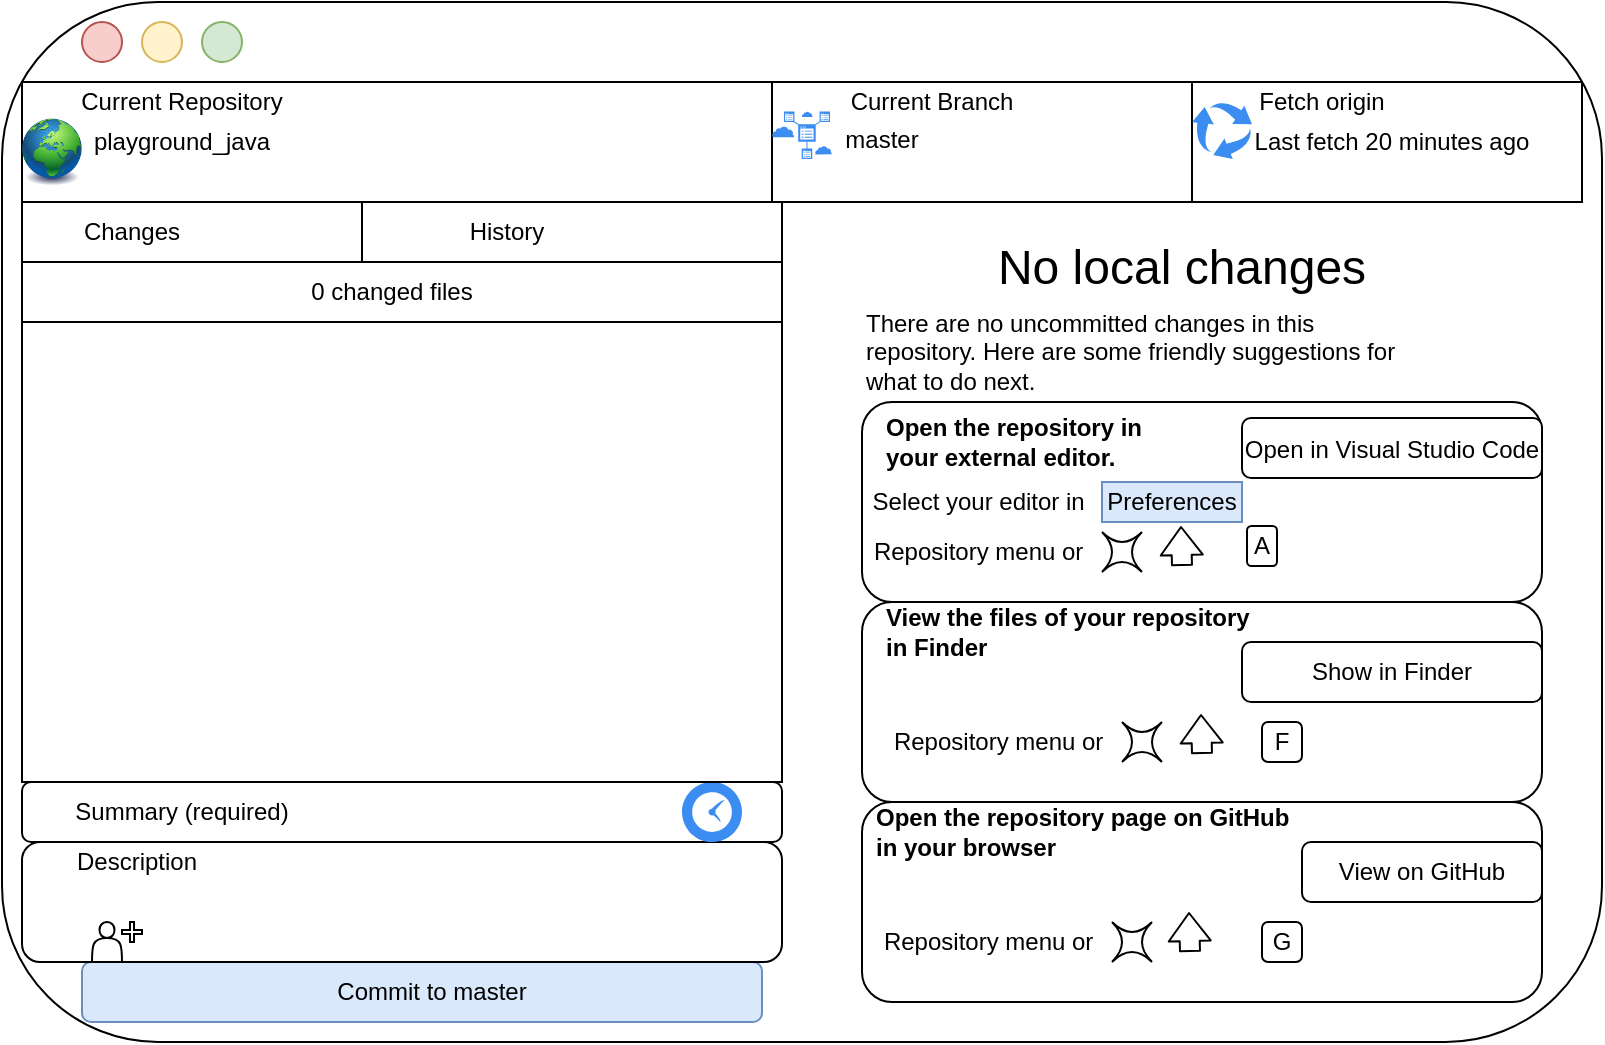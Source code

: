 <mxfile version="14.9.0" type="device"><diagram id="SrOLJHLdZmxqKcRP-JFX" name="Page-1"><mxGraphModel dx="1198" dy="737" grid="1" gridSize="10" guides="1" tooltips="1" connect="1" arrows="1" fold="1" page="1" pageScale="1" pageWidth="850" pageHeight="1100" math="0" shadow="0"><root><mxCell id="0"/><mxCell id="1" parent="0"/><mxCell id="EJ0LoRloFOHN9SJu5IJM-2" value="" style="rounded=1;whiteSpace=wrap;html=1;" vertex="1" parent="1"><mxGeometry x="40" y="40" width="800" height="520" as="geometry"/></mxCell><mxCell id="EJ0LoRloFOHN9SJu5IJM-3" value="" style="ellipse;whiteSpace=wrap;html=1;fillColor=#f8cecc;strokeColor=#b85450;" vertex="1" parent="1"><mxGeometry x="80" y="50" width="20" height="20" as="geometry"/></mxCell><mxCell id="EJ0LoRloFOHN9SJu5IJM-4" value="" style="ellipse;whiteSpace=wrap;html=1;fillColor=#fff2cc;strokeColor=#d6b656;" vertex="1" parent="1"><mxGeometry x="110" y="50" width="20" height="20" as="geometry"/></mxCell><mxCell id="EJ0LoRloFOHN9SJu5IJM-5" value="" style="ellipse;whiteSpace=wrap;html=1;fillColor=#d5e8d4;strokeColor=#82b366;" vertex="1" parent="1"><mxGeometry x="140" y="50" width="20" height="20" as="geometry"/></mxCell><mxCell id="EJ0LoRloFOHN9SJu5IJM-12" value="" style="rounded=0;whiteSpace=wrap;html=1;" vertex="1" parent="1"><mxGeometry x="50" y="80" width="780" height="60" as="geometry"/></mxCell><mxCell id="EJ0LoRloFOHN9SJu5IJM-7" value="Current Repository" style="text;html=1;strokeColor=none;fillColor=none;align=center;verticalAlign=middle;whiteSpace=wrap;rounded=0;" vertex="1" parent="1"><mxGeometry x="70" y="80" width="120" height="20" as="geometry"/></mxCell><mxCell id="EJ0LoRloFOHN9SJu5IJM-8" value="playground_java" style="text;html=1;strokeColor=none;fillColor=none;align=center;verticalAlign=middle;whiteSpace=wrap;rounded=0;" vertex="1" parent="1"><mxGeometry x="70" y="100" width="120" height="20" as="geometry"/></mxCell><mxCell id="EJ0LoRloFOHN9SJu5IJM-14" value="" style="rounded=0;whiteSpace=wrap;html=1;" vertex="1" parent="1"><mxGeometry x="425" y="80" width="210" height="60" as="geometry"/></mxCell><mxCell id="EJ0LoRloFOHN9SJu5IJM-15" value="Current Branch" style="text;html=1;strokeColor=none;fillColor=none;align=center;verticalAlign=middle;whiteSpace=wrap;rounded=0;" vertex="1" parent="1"><mxGeometry x="450" y="80" width="110" height="20" as="geometry"/></mxCell><mxCell id="EJ0LoRloFOHN9SJu5IJM-16" value="master" style="text;html=1;strokeColor=none;fillColor=none;align=center;verticalAlign=middle;whiteSpace=wrap;rounded=0;" vertex="1" parent="1"><mxGeometry x="460" y="98.5" width="40" height="20" as="geometry"/></mxCell><mxCell id="EJ0LoRloFOHN9SJu5IJM-17" value="Fetch origin" style="text;html=1;strokeColor=none;fillColor=none;align=center;verticalAlign=middle;whiteSpace=wrap;rounded=0;" vertex="1" parent="1"><mxGeometry x="660" y="80" width="80" height="20" as="geometry"/></mxCell><mxCell id="EJ0LoRloFOHN9SJu5IJM-18" value="Last fetch 20 minutes ago" style="text;html=1;strokeColor=none;fillColor=none;align=center;verticalAlign=middle;whiteSpace=wrap;rounded=0;" vertex="1" parent="1"><mxGeometry x="660" y="100" width="150" height="20" as="geometry"/></mxCell><mxCell id="EJ0LoRloFOHN9SJu5IJM-19" value="" style="image;html=1;image=img/lib/clip_art/general/Earth_globe_128x128.png" vertex="1" parent="1"><mxGeometry x="50" y="90" width="30" height="50" as="geometry"/></mxCell><mxCell id="EJ0LoRloFOHN9SJu5IJM-21" value="" style="html=1;aspect=fixed;strokeColor=none;shadow=0;align=center;verticalAlign=top;fillColor=#3B8DF1;shape=mxgraph.gcp2.arrow_cycle" vertex="1" parent="1"><mxGeometry x="635" y="90" width="30" height="28.5" as="geometry"/></mxCell><mxCell id="EJ0LoRloFOHN9SJu5IJM-22" value="" style="html=1;aspect=fixed;strokeColor=none;shadow=0;align=center;verticalAlign=top;fillColor=#3B8DF1;shape=mxgraph.gcp2.cloud_information" vertex="1" parent="1"><mxGeometry x="425" y="94.8" width="30" height="23.7" as="geometry"/></mxCell><mxCell id="EJ0LoRloFOHN9SJu5IJM-23" value="" style="rounded=0;whiteSpace=wrap;html=1;" vertex="1" parent="1"><mxGeometry x="50" y="140" width="380" height="30" as="geometry"/></mxCell><mxCell id="EJ0LoRloFOHN9SJu5IJM-24" value="" style="rounded=0;whiteSpace=wrap;html=1;" vertex="1" parent="1"><mxGeometry x="220" y="140" width="210" height="30" as="geometry"/></mxCell><mxCell id="EJ0LoRloFOHN9SJu5IJM-25" value="" style="rounded=1;whiteSpace=wrap;html=1;fillColor=#dae8fc;strokeColor=#6c8ebf;" vertex="1" parent="1"><mxGeometry x="80" y="520" width="340" height="30" as="geometry"/></mxCell><mxCell id="EJ0LoRloFOHN9SJu5IJM-26" value="" style="rounded=1;whiteSpace=wrap;html=1;" vertex="1" parent="1"><mxGeometry x="50" y="460" width="380" height="60" as="geometry"/></mxCell><mxCell id="EJ0LoRloFOHN9SJu5IJM-27" value="" style="rounded=1;whiteSpace=wrap;html=1;" vertex="1" parent="1"><mxGeometry x="50" y="430" width="380" height="30" as="geometry"/></mxCell><mxCell id="EJ0LoRloFOHN9SJu5IJM-28" value="Summary (required)" style="text;html=1;strokeColor=none;fillColor=none;align=center;verticalAlign=middle;whiteSpace=wrap;rounded=0;" vertex="1" parent="1"><mxGeometry x="50" y="435" width="160" height="20" as="geometry"/></mxCell><mxCell id="EJ0LoRloFOHN9SJu5IJM-29" value="Description" style="text;html=1;strokeColor=none;fillColor=none;align=center;verticalAlign=middle;whiteSpace=wrap;rounded=0;" vertex="1" parent="1"><mxGeometry x="55" y="460" width="105" height="20" as="geometry"/></mxCell><mxCell id="EJ0LoRloFOHN9SJu5IJM-30" value="Commit to master" style="text;html=1;strokeColor=none;fillColor=none;align=center;verticalAlign=middle;whiteSpace=wrap;rounded=0;" vertex="1" parent="1"><mxGeometry x="110" y="525" width="290" height="20" as="geometry"/></mxCell><mxCell id="EJ0LoRloFOHN9SJu5IJM-31" value="Changes" style="text;html=1;strokeColor=none;fillColor=none;align=center;verticalAlign=middle;whiteSpace=wrap;rounded=0;" vertex="1" parent="1"><mxGeometry x="60" y="145" width="90" height="20" as="geometry"/></mxCell><mxCell id="EJ0LoRloFOHN9SJu5IJM-32" value="History" style="text;html=1;strokeColor=none;fillColor=none;align=center;verticalAlign=middle;whiteSpace=wrap;rounded=0;" vertex="1" parent="1"><mxGeometry x="235" y="145" width="115" height="20" as="geometry"/></mxCell><mxCell id="EJ0LoRloFOHN9SJu5IJM-33" value="" style="html=1;aspect=fixed;strokeColor=none;shadow=0;align=center;verticalAlign=top;fillColor=#3B8DF1;shape=mxgraph.gcp2.clock" vertex="1" parent="1"><mxGeometry x="380" y="430" width="30" height="30" as="geometry"/></mxCell><mxCell id="EJ0LoRloFOHN9SJu5IJM-34" value="" style="shape=actor;whiteSpace=wrap;html=1;" vertex="1" parent="1"><mxGeometry x="85" y="500" width="15" height="20" as="geometry"/></mxCell><mxCell id="EJ0LoRloFOHN9SJu5IJM-35" value="" style="shape=cross;whiteSpace=wrap;html=1;" vertex="1" parent="1"><mxGeometry x="100" y="500" width="10" height="10" as="geometry"/></mxCell><mxCell id="EJ0LoRloFOHN9SJu5IJM-36" value="" style="rounded=0;whiteSpace=wrap;html=1;" vertex="1" parent="1"><mxGeometry x="50" y="170" width="380" height="260" as="geometry"/></mxCell><mxCell id="EJ0LoRloFOHN9SJu5IJM-37" value="" style="rounded=0;whiteSpace=wrap;html=1;" vertex="1" parent="1"><mxGeometry x="50" y="170" width="380" height="30" as="geometry"/></mxCell><mxCell id="EJ0LoRloFOHN9SJu5IJM-38" value="0 changed files" style="text;html=1;strokeColor=none;fillColor=none;align=center;verticalAlign=middle;whiteSpace=wrap;rounded=0;" vertex="1" parent="1"><mxGeometry x="110" y="175" width="250" height="20" as="geometry"/></mxCell><mxCell id="EJ0LoRloFOHN9SJu5IJM-39" value="No local changes" style="text;html=1;strokeColor=none;fillColor=none;align=center;verticalAlign=middle;whiteSpace=wrap;rounded=0;fontSize=24;" vertex="1" parent="1"><mxGeometry x="460" y="155" width="340" height="35" as="geometry"/></mxCell><mxCell id="EJ0LoRloFOHN9SJu5IJM-40" value="There are no uncommitted changes in this repository. Here are some friendly suggestions for what to do next." style="text;html=1;strokeColor=none;fillColor=none;align=left;verticalAlign=middle;whiteSpace=wrap;rounded=0;fontSize=12;" vertex="1" parent="1"><mxGeometry x="470" y="190" width="280" height="50" as="geometry"/></mxCell><mxCell id="EJ0LoRloFOHN9SJu5IJM-41" value="" style="rounded=1;whiteSpace=wrap;html=1;fontSize=12;" vertex="1" parent="1"><mxGeometry x="470" y="240" width="340" height="100" as="geometry"/></mxCell><mxCell id="EJ0LoRloFOHN9SJu5IJM-42" value="Open the repository in your external editor." style="text;html=1;strokeColor=none;fillColor=none;align=left;verticalAlign=middle;whiteSpace=wrap;rounded=0;fontSize=12;fontStyle=1" vertex="1" parent="1"><mxGeometry x="480" y="245" width="150" height="30" as="geometry"/></mxCell><mxCell id="EJ0LoRloFOHN9SJu5IJM-43" value="Select your editor in&amp;nbsp;" style="text;html=1;strokeColor=none;fillColor=none;align=center;verticalAlign=middle;whiteSpace=wrap;rounded=0;fontSize=12;" vertex="1" parent="1"><mxGeometry x="470" y="280" width="120" height="20" as="geometry"/></mxCell><mxCell id="EJ0LoRloFOHN9SJu5IJM-44" value="Preferences" style="text;html=1;align=center;verticalAlign=middle;whiteSpace=wrap;rounded=0;fontSize=12;fillColor=#dae8fc;strokeColor=#6c8ebf;" vertex="1" parent="1"><mxGeometry x="590" y="280" width="70" height="20" as="geometry"/></mxCell><mxCell id="EJ0LoRloFOHN9SJu5IJM-45" value="Repository menu or&amp;nbsp;" style="text;html=1;strokeColor=none;fillColor=none;align=center;verticalAlign=middle;whiteSpace=wrap;rounded=0;fontSize=12;" vertex="1" parent="1"><mxGeometry x="470" y="310" width="120" height="10" as="geometry"/></mxCell><mxCell id="EJ0LoRloFOHN9SJu5IJM-46" value="" style="shape=switch;whiteSpace=wrap;html=1;fontSize=12;" vertex="1" parent="1"><mxGeometry x="590" y="305" width="20" height="20" as="geometry"/></mxCell><mxCell id="EJ0LoRloFOHN9SJu5IJM-48" value="" style="shape=flexArrow;endArrow=classic;html=1;fontSize=12;endWidth=10;endSize=4.33;" edge="1" parent="1"><mxGeometry width="50" height="50" relative="1" as="geometry"><mxPoint x="630" y="322" as="sourcePoint"/><mxPoint x="629.5" y="302" as="targetPoint"/></mxGeometry></mxCell><mxCell id="EJ0LoRloFOHN9SJu5IJM-50" value="" style="rounded=1;whiteSpace=wrap;html=1;fontSize=12;" vertex="1" parent="1"><mxGeometry x="662.5" y="302" width="15" height="20" as="geometry"/></mxCell><mxCell id="EJ0LoRloFOHN9SJu5IJM-49" value="A" style="text;html=1;strokeColor=none;fillColor=none;align=center;verticalAlign=middle;whiteSpace=wrap;rounded=0;fontSize=12;" vertex="1" parent="1"><mxGeometry x="650" y="302" width="40" height="20" as="geometry"/></mxCell><mxCell id="EJ0LoRloFOHN9SJu5IJM-51" value="" style="rounded=1;whiteSpace=wrap;html=1;fontSize=12;" vertex="1" parent="1"><mxGeometry x="660" y="248" width="150" height="30" as="geometry"/></mxCell><mxCell id="EJ0LoRloFOHN9SJu5IJM-52" value="Open in Visual Studio Code" style="text;html=1;strokeColor=none;fillColor=none;align=center;verticalAlign=middle;whiteSpace=wrap;rounded=0;fontSize=12;" vertex="1" parent="1"><mxGeometry x="660" y="254" width="150" height="20" as="geometry"/></mxCell><mxCell id="EJ0LoRloFOHN9SJu5IJM-53" value="" style="rounded=1;whiteSpace=wrap;html=1;fontSize=12;" vertex="1" parent="1"><mxGeometry x="470" y="440" width="340" height="100" as="geometry"/></mxCell><mxCell id="EJ0LoRloFOHN9SJu5IJM-54" value="" style="rounded=1;whiteSpace=wrap;html=1;fontSize=12;" vertex="1" parent="1"><mxGeometry x="470" y="340" width="340" height="100" as="geometry"/></mxCell><mxCell id="EJ0LoRloFOHN9SJu5IJM-55" value="View the files of your repository in Finder" style="text;html=1;strokeColor=none;fillColor=none;align=left;verticalAlign=middle;whiteSpace=wrap;rounded=0;fontSize=12;fontStyle=1" vertex="1" parent="1"><mxGeometry x="480" y="340" width="190" height="30" as="geometry"/></mxCell><mxCell id="EJ0LoRloFOHN9SJu5IJM-56" value="" style="rounded=1;whiteSpace=wrap;html=1;fontSize=12;" vertex="1" parent="1"><mxGeometry x="660" y="360" width="150" height="30" as="geometry"/></mxCell><mxCell id="EJ0LoRloFOHN9SJu5IJM-57" value="Show in Finder" style="text;html=1;strokeColor=none;fillColor=none;align=center;verticalAlign=middle;whiteSpace=wrap;rounded=0;fontSize=12;" vertex="1" parent="1"><mxGeometry x="670" y="365" width="130" height="20" as="geometry"/></mxCell><mxCell id="EJ0LoRloFOHN9SJu5IJM-58" value="Repository menu or&amp;nbsp;" style="text;html=1;strokeColor=none;fillColor=none;align=center;verticalAlign=middle;whiteSpace=wrap;rounded=0;fontSize=12;" vertex="1" parent="1"><mxGeometry x="480" y="400" width="120" height="20" as="geometry"/></mxCell><mxCell id="EJ0LoRloFOHN9SJu5IJM-59" value="" style="shape=switch;whiteSpace=wrap;html=1;fontSize=12;" vertex="1" parent="1"><mxGeometry x="600" y="400" width="20" height="20" as="geometry"/></mxCell><mxCell id="EJ0LoRloFOHN9SJu5IJM-60" value="" style="shape=flexArrow;endArrow=classic;html=1;fontSize=12;endWidth=10;endSize=4.33;" edge="1" parent="1"><mxGeometry width="50" height="50" relative="1" as="geometry"><mxPoint x="640" y="416" as="sourcePoint"/><mxPoint x="639.5" y="396" as="targetPoint"/></mxGeometry></mxCell><mxCell id="EJ0LoRloFOHN9SJu5IJM-62" value="" style="rounded=1;whiteSpace=wrap;html=1;fontSize=12;" vertex="1" parent="1"><mxGeometry x="670" y="400" width="20" height="20" as="geometry"/></mxCell><mxCell id="EJ0LoRloFOHN9SJu5IJM-61" value="F" style="text;html=1;strokeColor=none;fillColor=none;align=center;verticalAlign=middle;whiteSpace=wrap;rounded=0;fontSize=12;" vertex="1" parent="1"><mxGeometry x="660" y="400" width="40" height="20" as="geometry"/></mxCell><mxCell id="EJ0LoRloFOHN9SJu5IJM-63" value="Open the repository page on GitHub in your browser" style="text;html=1;strokeColor=none;fillColor=none;align=left;verticalAlign=middle;whiteSpace=wrap;rounded=0;fontSize=12;fontStyle=1" vertex="1" parent="1"><mxGeometry x="475" y="440" width="215" height="30" as="geometry"/></mxCell><mxCell id="EJ0LoRloFOHN9SJu5IJM-64" value="Repository menu or&amp;nbsp;" style="text;html=1;strokeColor=none;fillColor=none;align=center;verticalAlign=middle;whiteSpace=wrap;rounded=0;fontSize=12;" vertex="1" parent="1"><mxGeometry x="475" y="500" width="120" height="20" as="geometry"/></mxCell><mxCell id="EJ0LoRloFOHN9SJu5IJM-65" value="" style="shape=switch;whiteSpace=wrap;html=1;fontSize=12;" vertex="1" parent="1"><mxGeometry x="595" y="500" width="20" height="20" as="geometry"/></mxCell><mxCell id="EJ0LoRloFOHN9SJu5IJM-66" value="" style="shape=flexArrow;endArrow=classic;html=1;fontSize=12;endWidth=10;endSize=4.33;" edge="1" parent="1"><mxGeometry width="50" height="50" relative="1" as="geometry"><mxPoint x="634" y="515" as="sourcePoint"/><mxPoint x="633.5" y="495" as="targetPoint"/></mxGeometry></mxCell><mxCell id="EJ0LoRloFOHN9SJu5IJM-69" value="" style="rounded=1;whiteSpace=wrap;html=1;fontSize=12;" vertex="1" parent="1"><mxGeometry x="670" y="500" width="20" height="20" as="geometry"/></mxCell><mxCell id="EJ0LoRloFOHN9SJu5IJM-68" value="G" style="text;html=1;strokeColor=none;fillColor=none;align=center;verticalAlign=middle;whiteSpace=wrap;rounded=0;fontSize=12;" vertex="1" parent="1"><mxGeometry x="660" y="500" width="40" height="20" as="geometry"/></mxCell><mxCell id="EJ0LoRloFOHN9SJu5IJM-71" value="" style="rounded=1;whiteSpace=wrap;html=1;fontSize=12;" vertex="1" parent="1"><mxGeometry x="690" y="460" width="120" height="30" as="geometry"/></mxCell><mxCell id="EJ0LoRloFOHN9SJu5IJM-72" value="View on GitHub" style="text;html=1;strokeColor=none;fillColor=none;align=center;verticalAlign=middle;whiteSpace=wrap;rounded=0;fontSize=12;" vertex="1" parent="1"><mxGeometry x="690" y="465" width="120" height="20" as="geometry"/></mxCell></root></mxGraphModel></diagram></mxfile>